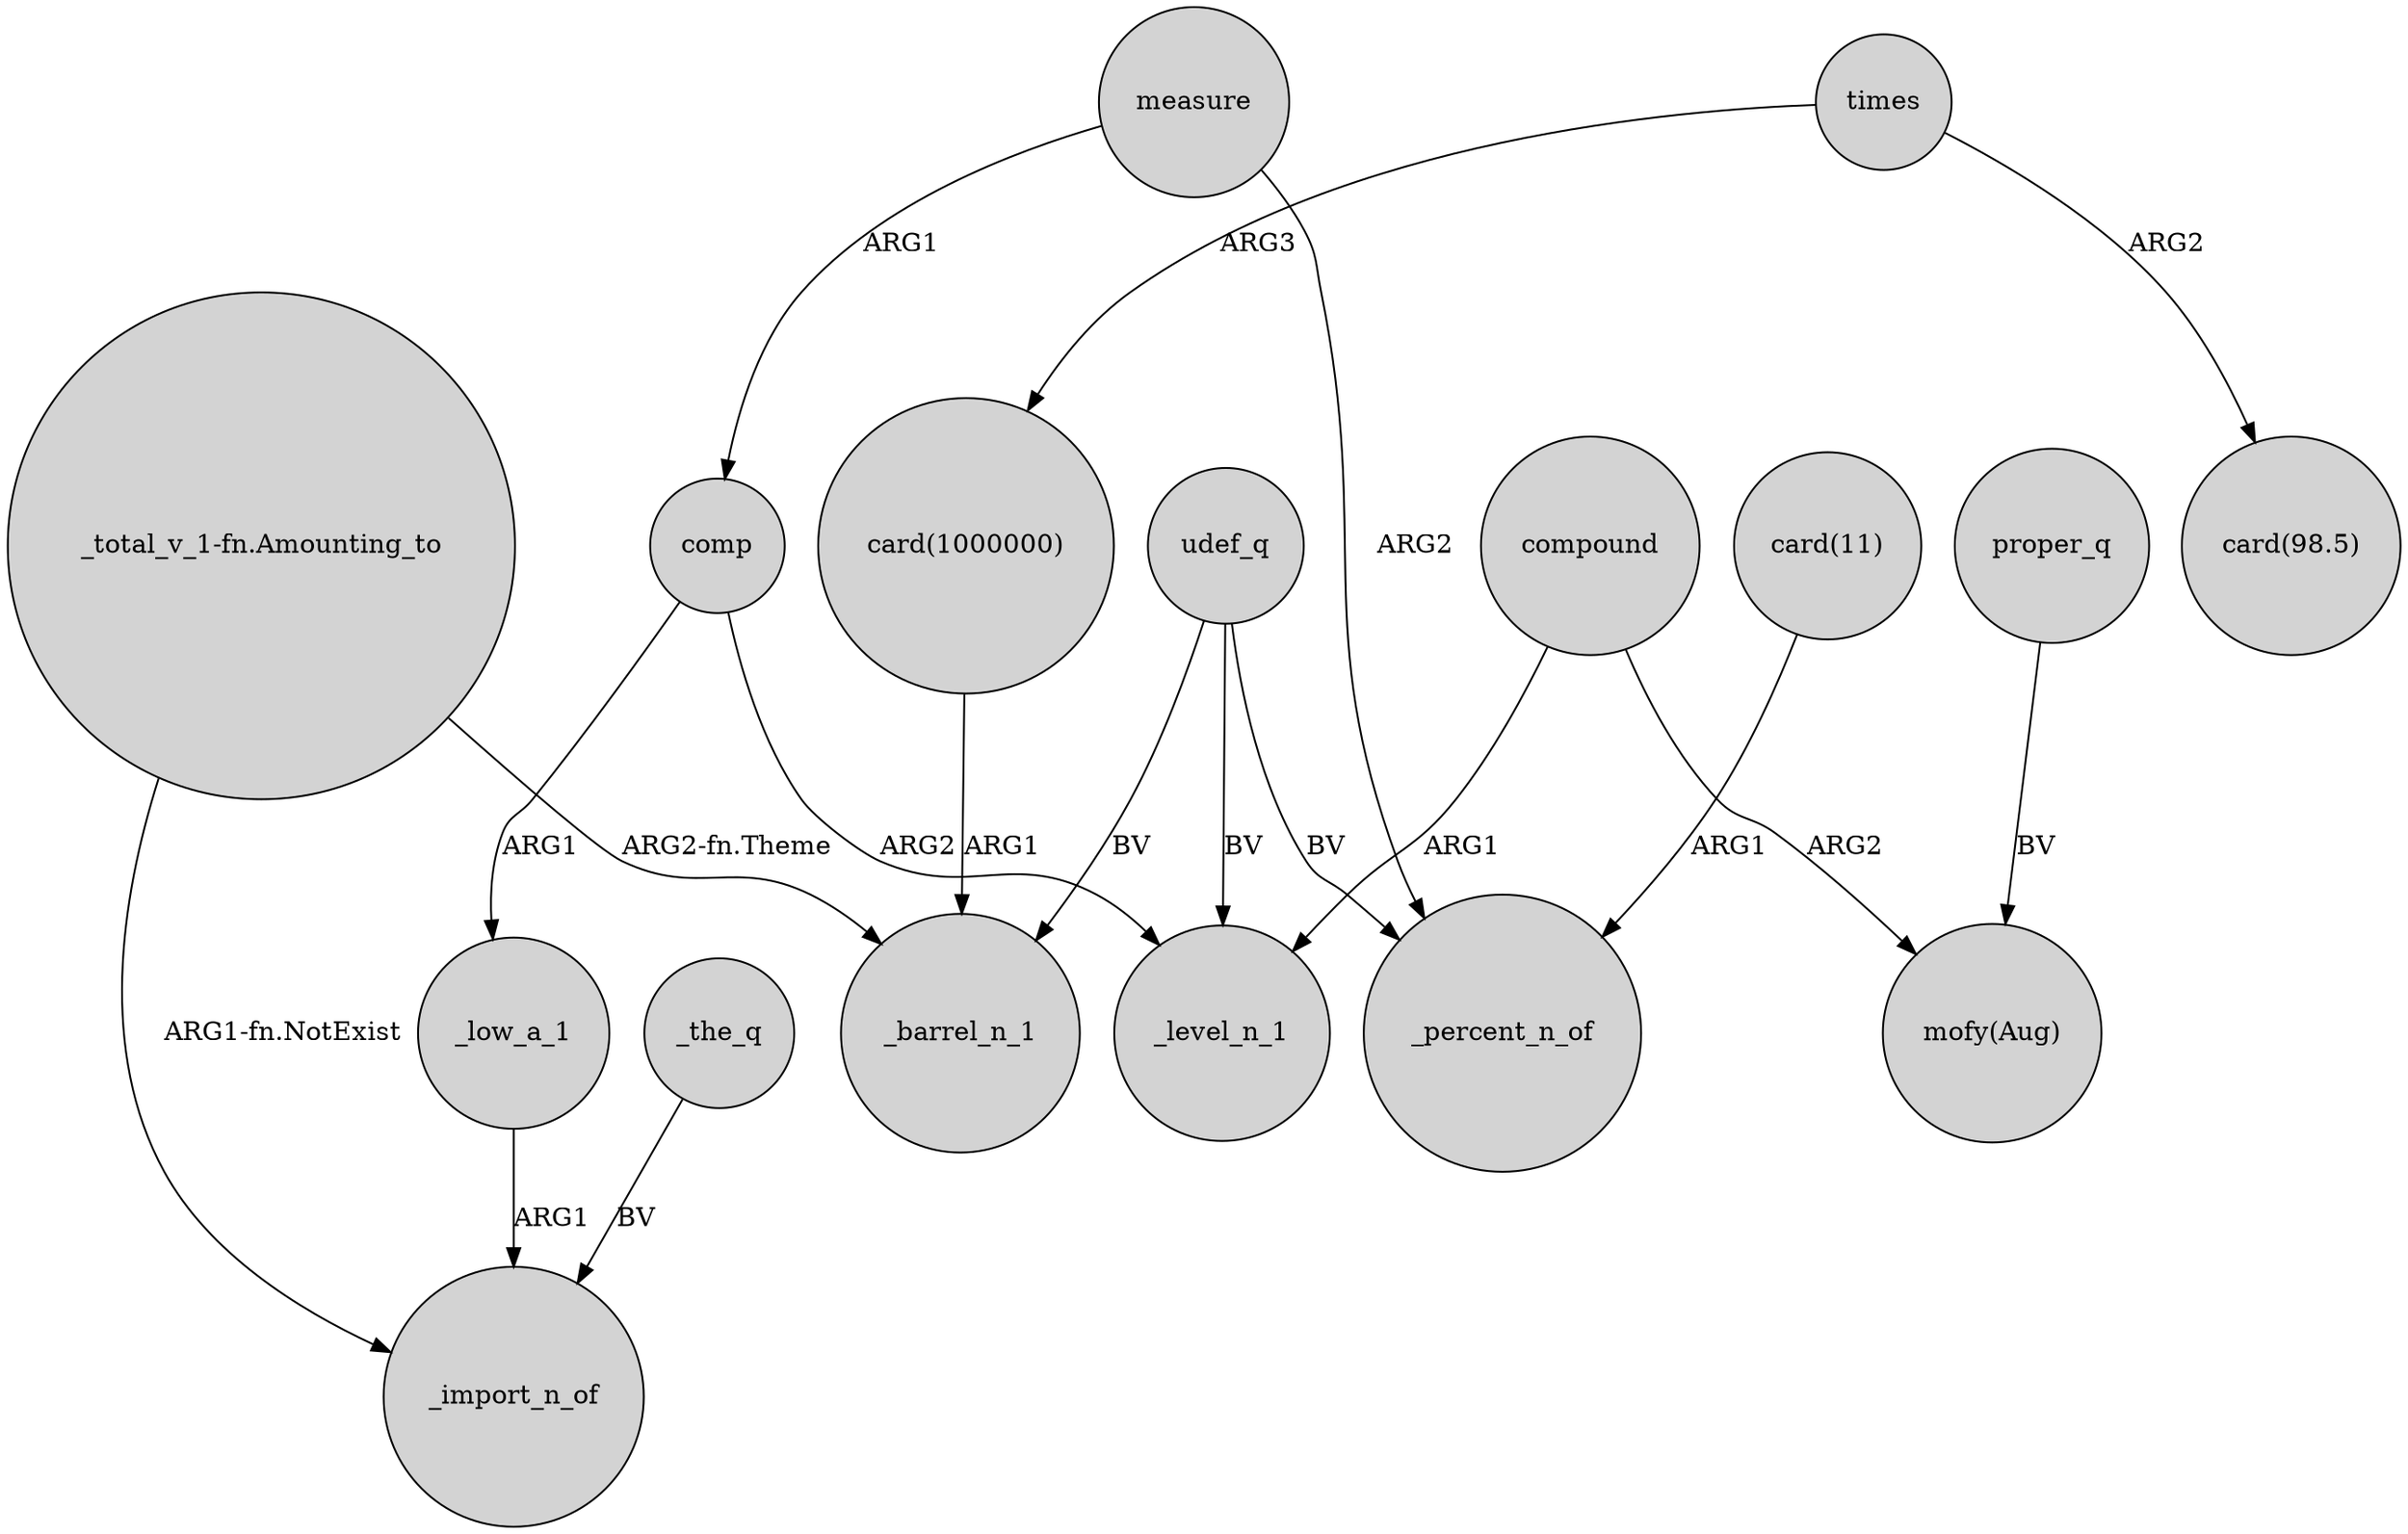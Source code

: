 digraph {
	node [shape=circle style=filled]
	"card(1000000)" -> _barrel_n_1 [label=ARG1]
	comp -> _level_n_1 [label=ARG2]
	measure -> comp [label=ARG1]
	times -> "card(98.5)" [label=ARG2]
	measure -> _percent_n_of [label=ARG2]
	"_total_v_1-fn.Amounting_to" -> _barrel_n_1 [label="ARG2-fn.Theme"]
	_the_q -> _import_n_of [label=BV]
	udef_q -> _barrel_n_1 [label=BV]
	times -> "card(1000000)" [label=ARG3]
	"_total_v_1-fn.Amounting_to" -> _import_n_of [label="ARG1-fn.NotExist"]
	udef_q -> _percent_n_of [label=BV]
	"card(11)" -> _percent_n_of [label=ARG1]
	compound -> _level_n_1 [label=ARG1]
	proper_q -> "mofy(Aug)" [label=BV]
	compound -> "mofy(Aug)" [label=ARG2]
	_low_a_1 -> _import_n_of [label=ARG1]
	comp -> _low_a_1 [label=ARG1]
	udef_q -> _level_n_1 [label=BV]
}

